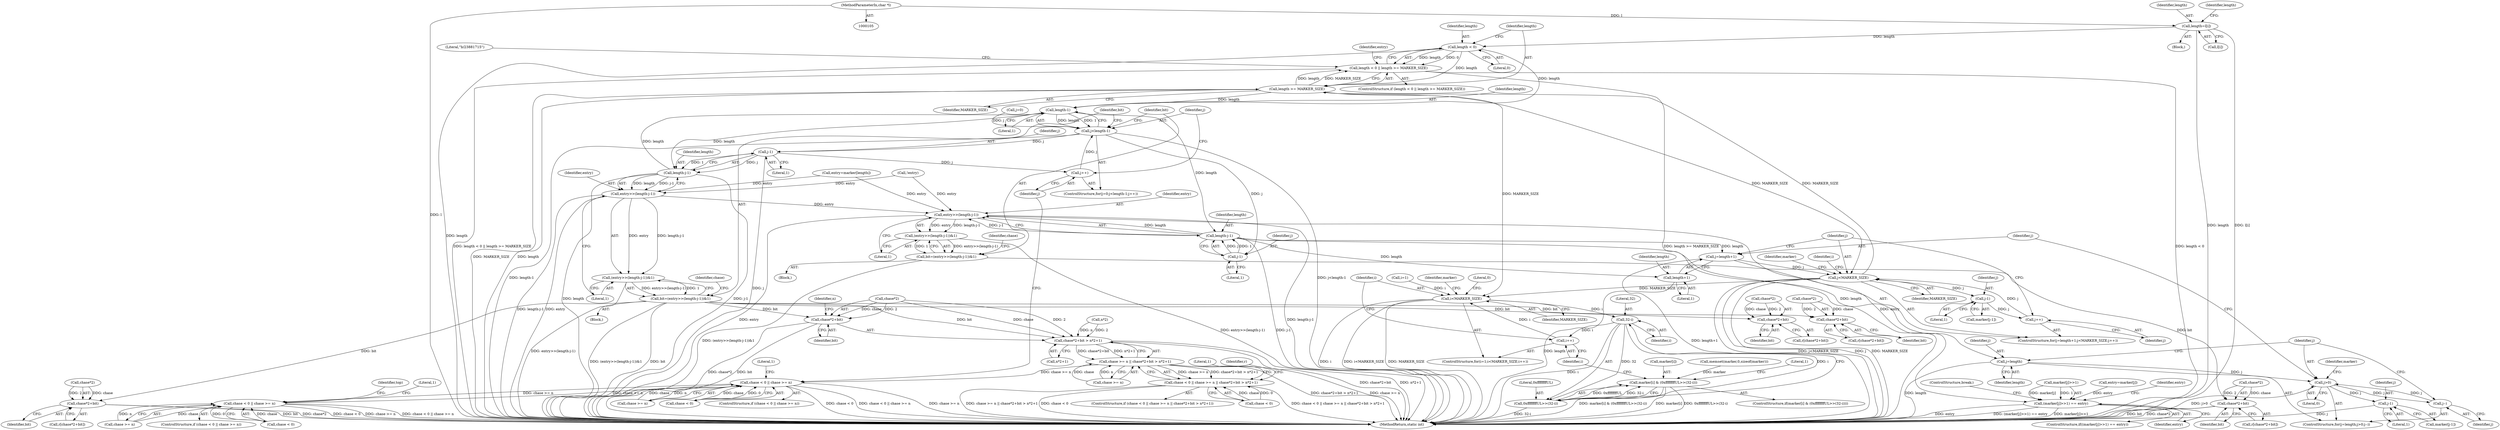 digraph "0_Android_eeb4e45d5683f88488c083ecf142dc89bc3f0b47_0@pointer" {
"1000106" [label="(MethodParameterIn,char *l)"];
"1000159" [label="(Call,length=l[i])"];
"1000169" [label="(Call,length < 0)"];
"1000168" [label="(Call,length < 0 || length >= MARKER_SIZE)"];
"1000172" [label="(Call,length >= MARKER_SIZE)"];
"1000204" [label="(Call,length-1)"];
"1000202" [label="(Call,j<length-1)"];
"1000218" [label="(Call,j-1)"];
"1000207" [label="(Call,j++)"];
"1000216" [label="(Call,length-j-1)"];
"1000214" [label="(Call,entry>>(length-j-1))"];
"1000213" [label="(Call,(entry>>(length-j-1))&1)"];
"1000211" [label="(Call,bit=(entry>>(length-j-1))&1)"];
"1000265" [label="(Call,chase*2+bit > n*2+1)"];
"1000261" [label="(Call,chase >= n || chase*2+bit > n*2+1)"];
"1000257" [label="(Call,chase < 0 || chase >= n || chase*2+bit > n*2+1)"];
"1000306" [label="(Call,chase < 0 || chase >= n)"];
"1000228" [label="(Call,chase < 0 || chase >= n)"];
"1000266" [label="(Call,chase*2+bit)"];
"1000282" [label="(Call,chase*2+bit)"];
"1000290" [label="(Call,chase*2+bit)"];
"1000300" [label="(Call,chase*2+bit)"];
"1000320" [label="(Call,entry>>(length-j-1))"];
"1000319" [label="(Call,(entry>>(length-j-1))&1)"];
"1000317" [label="(Call,bit=(entry>>(length-j-1))&1)"];
"1000347" [label="(Call,chase*2+bit)"];
"1000407" [label="(Call,(marker[j]>>1) == entry)"];
"1000324" [label="(Call,j-1)"];
"1000322" [label="(Call,length-j-1)"];
"1000363" [label="(Call,j=length)"];
"1000366" [label="(Call,j>0)"];
"1000369" [label="(Call,j--)"];
"1000386" [label="(Call,j-1)"];
"1000396" [label="(Call,j=length+1)"];
"1000401" [label="(Call,j<MARKER_SIZE)"];
"1000427" [label="(Call,j-1)"];
"1000404" [label="(Call,j++)"];
"1000444" [label="(Call,i<MARKER_SIZE)"];
"1000456" [label="(Call,32-i)"];
"1000447" [label="(Call,i++)"];
"1000454" [label="(Call,0xffffffffUL>>(32-i))"];
"1000450" [label="(Call,marker[i] & (0xffffffffUL>>(32-i)))"];
"1000398" [label="(Call,length+1)"];
"1000219" [label="(Identifier,j)"];
"1000272" [label="(Call,n*2)"];
"1000321" [label="(Identifier,entry)"];
"1000203" [label="(Identifier,j)"];
"1000221" [label="(Literal,1)"];
"1000168" [label="(Call,length < 0 || length >= MARKER_SIZE)"];
"1000218" [label="(Call,j-1)"];
"1000214" [label="(Call,entry>>(length-j-1))"];
"1000441" [label="(Call,i=1)"];
"1000304" [label="(Identifier,bit)"];
"1000450" [label="(Call,marker[i] & (0xffffffffUL>>(32-i)))"];
"1000397" [label="(Identifier,j)"];
"1000262" [label="(Call,chase >= n)"];
"1000217" [label="(Identifier,length)"];
"1000290" [label="(Call,chase*2+bit)"];
"1000408" [label="(Call,marker[j]>>1)"];
"1000169" [label="(Call,length < 0)"];
"1000170" [label="(Identifier,length)"];
"1000277" [label="(Literal,1)"];
"1000351" [label="(Identifier,bit)"];
"1000428" [label="(Identifier,j)"];
"1000238" [label="(Identifier,top)"];
"1000326" [label="(Literal,1)"];
"1000209" [label="(Block,)"];
"1000407" [label="(Call,(marker[j]>>1) == entry)"];
"1000323" [label="(Identifier,length)"];
"1000398" [label="(Call,length+1)"];
"1000165" [label="(Identifier,length)"];
"1000429" [label="(Literal,1)"];
"1000167" [label="(ControlStructure,if (length < 0 || length >= MARKER_SIZE))"];
"1000415" [label="(Call,entry=marker[j])"];
"1000307" [label="(Call,chase < 0)"];
"1000410" [label="(Identifier,marker)"];
"1000362" [label="(ControlStructure,for(j=length;j>0;j--))"];
"1000370" [label="(Identifier,j)"];
"1000456" [label="(Call,32-i)"];
"1000320" [label="(Call,entry>>(length-j-1))"];
"1000400" [label="(Literal,1)"];
"1000315" [label="(Block,)"];
"1000395" [label="(ControlStructure,for(j=length+1;j<MARKER_SIZE;j++))"];
"1000177" [label="(Literal,\"b/23881715\")"];
"1000212" [label="(Identifier,bit)"];
"1000322" [label="(Call,length-j-1)"];
"1000294" [label="(Identifier,bit)"];
"1000464" [label="(MethodReturn,static int)"];
"1000291" [label="(Call,chase*2)"];
"1000161" [label="(Call,l[i])"];
"1000208" [label="(Identifier,j)"];
"1000446" [label="(Identifier,MARKER_SIZE)"];
"1000401" [label="(Call,j<MARKER_SIZE)"];
"1000220" [label="(Literal,1)"];
"1000330" [label="(Identifier,chase)"];
"1000261" [label="(Call,chase >= n || chase*2+bit > n*2+1)"];
"1000171" [label="(Literal,0)"];
"1000406" [label="(ControlStructure,if((marker[j]>>1) == entry))"];
"1000403" [label="(Identifier,MARKER_SIZE)"];
"1000172" [label="(Call,length >= MARKER_SIZE)"];
"1000451" [label="(Call,marker[i])"];
"1000282" [label="(Call,chase*2+bit)"];
"1000207" [label="(Call,j++)"];
"1000182" [label="(Identifier,entry)"];
"1000348" [label="(Call,chase*2)"];
"1000405" [label="(Identifier,j)"];
"1000106" [label="(MethodParameterIn,char *l)"];
"1000257" [label="(Call,chase < 0 || chase >= n || chase*2+bit > n*2+1)"];
"1000205" [label="(Identifier,length)"];
"1000256" [label="(ControlStructure,if (chase < 0 || chase >= n || chase*2+bit > n*2+1))"];
"1000386" [label="(Call,j-1)"];
"1000452" [label="(Identifier,marker)"];
"1000143" [label="(Call,memset(marker,0,sizeof(marker)))"];
"1000224" [label="(Identifier,chase)"];
"1000425" [label="(Call,marker[j-1])"];
"1000157" [label="(Block,)"];
"1000402" [label="(Identifier,j)"];
"1000365" [label="(Identifier,length)"];
"1000366" [label="(Call,j>0)"];
"1000156" [label="(Identifier,i)"];
"1000454" [label="(Call,0xffffffffUL>>(32-i))"];
"1000327" [label="(Literal,1)"];
"1000384" [label="(Call,marker[j-1])"];
"1000463" [label="(Literal,0)"];
"1000300" [label="(Call,chase*2+bit)"];
"1000206" [label="(Literal,1)"];
"1000416" [label="(Identifier,entry)"];
"1000181" [label="(Call,entry=marker[length])"];
"1000266" [label="(Call,chase*2+bit)"];
"1000305" [label="(ControlStructure,if (chase < 0 || chase >= n))"];
"1000258" [label="(Call,chase < 0)"];
"1000324" [label="(Call,j-1)"];
"1000301" [label="(Call,chase*2)"];
"1000345" [label="(Call,r[chase*2+bit])"];
"1000369" [label="(Call,j--)"];
"1000444" [label="(Call,i<MARKER_SIZE)"];
"1000228" [label="(Call,chase < 0 || chase >= n)"];
"1000325" [label="(Identifier,j)"];
"1000270" [label="(Identifier,bit)"];
"1000271" [label="(Call,n*2+1)"];
"1000318" [label="(Identifier,bit)"];
"1000449" [label="(ControlStructure,if(marker[i] & (0xffffffffUL>>(32-i))))"];
"1000227" [label="(ControlStructure,if (chase < 0 || chase >= n))"];
"1000375" [label="(Identifier,marker)"];
"1000160" [label="(Identifier,length)"];
"1000288" [label="(Call,r[chase*2+bit])"];
"1000404" [label="(Call,j++)"];
"1000461" [label="(Literal,1)"];
"1000199" [label="(Call,j=0)"];
"1000273" [label="(Identifier,n)"];
"1000204" [label="(Call,length-1)"];
"1000236" [label="(Literal,1)"];
"1000174" [label="(Identifier,MARKER_SIZE)"];
"1000215" [label="(Identifier,entry)"];
"1000317" [label="(Call,bit=(entry>>(length-j-1))&1)"];
"1000457" [label="(Literal,32)"];
"1000363" [label="(Call,j=length)"];
"1000193" [label="(Call,!entry)"];
"1000368" [label="(Literal,0)"];
"1000280" [label="(Call,r[chase*2+bit])"];
"1000306" [label="(Call,chase < 0 || chase >= n)"];
"1000440" [label="(ControlStructure,for(i=1;i<MARKER_SIZE;i++))"];
"1000211" [label="(Call,bit=(entry>>(length-j-1))&1)"];
"1000347" [label="(Call,chase*2+bit)"];
"1000413" [label="(Identifier,entry)"];
"1000387" [label="(Identifier,j)"];
"1000458" [label="(Identifier,i)"];
"1000202" [label="(Call,j<length-1)"];
"1000448" [label="(Identifier,i)"];
"1000396" [label="(Call,j=length+1)"];
"1000173" [label="(Identifier,length)"];
"1000213" [label="(Call,(entry>>(length-j-1))&1)"];
"1000229" [label="(Call,chase < 0)"];
"1000367" [label="(Identifier,j)"];
"1000232" [label="(Call,chase >= n)"];
"1000445" [label="(Identifier,i)"];
"1000455" [label="(Literal,0xffffffffUL)"];
"1000399" [label="(Identifier,length)"];
"1000216" [label="(Call,length-j-1)"];
"1000267" [label="(Call,chase*2)"];
"1000432" [label="(ControlStructure,break;)"];
"1000310" [label="(Call,chase >= n)"];
"1000283" [label="(Call,chase*2)"];
"1000159" [label="(Call,length=l[i])"];
"1000447" [label="(Call,i++)"];
"1000314" [label="(Literal,1)"];
"1000427" [label="(Call,j-1)"];
"1000298" [label="(Call,r[chase*2+bit])"];
"1000281" [label="(Identifier,r)"];
"1000286" [label="(Identifier,bit)"];
"1000198" [label="(ControlStructure,for(j=0;j<length-1;j++))"];
"1000265" [label="(Call,chase*2+bit > n*2+1)"];
"1000388" [label="(Literal,1)"];
"1000364" [label="(Identifier,j)"];
"1000319" [label="(Call,(entry>>(length-j-1))&1)"];
"1000106" -> "1000105"  [label="AST: "];
"1000106" -> "1000464"  [label="DDG: l"];
"1000106" -> "1000159"  [label="DDG: l"];
"1000159" -> "1000157"  [label="AST: "];
"1000159" -> "1000161"  [label="CFG: "];
"1000160" -> "1000159"  [label="AST: "];
"1000161" -> "1000159"  [label="AST: "];
"1000165" -> "1000159"  [label="CFG: "];
"1000159" -> "1000464"  [label="DDG: length"];
"1000159" -> "1000464"  [label="DDG: l[i]"];
"1000159" -> "1000169"  [label="DDG: length"];
"1000169" -> "1000168"  [label="AST: "];
"1000169" -> "1000171"  [label="CFG: "];
"1000170" -> "1000169"  [label="AST: "];
"1000171" -> "1000169"  [label="AST: "];
"1000173" -> "1000169"  [label="CFG: "];
"1000168" -> "1000169"  [label="CFG: "];
"1000169" -> "1000464"  [label="DDG: length"];
"1000169" -> "1000168"  [label="DDG: length"];
"1000169" -> "1000168"  [label="DDG: 0"];
"1000169" -> "1000172"  [label="DDG: length"];
"1000169" -> "1000204"  [label="DDG: length"];
"1000168" -> "1000167"  [label="AST: "];
"1000168" -> "1000172"  [label="CFG: "];
"1000172" -> "1000168"  [label="AST: "];
"1000177" -> "1000168"  [label="CFG: "];
"1000182" -> "1000168"  [label="CFG: "];
"1000168" -> "1000464"  [label="DDG: length < 0 || length >= MARKER_SIZE"];
"1000168" -> "1000464"  [label="DDG: length >= MARKER_SIZE"];
"1000168" -> "1000464"  [label="DDG: length < 0"];
"1000172" -> "1000168"  [label="DDG: length"];
"1000172" -> "1000168"  [label="DDG: MARKER_SIZE"];
"1000172" -> "1000174"  [label="CFG: "];
"1000173" -> "1000172"  [label="AST: "];
"1000174" -> "1000172"  [label="AST: "];
"1000172" -> "1000464"  [label="DDG: length"];
"1000172" -> "1000464"  [label="DDG: MARKER_SIZE"];
"1000401" -> "1000172"  [label="DDG: MARKER_SIZE"];
"1000172" -> "1000204"  [label="DDG: length"];
"1000172" -> "1000401"  [label="DDG: MARKER_SIZE"];
"1000172" -> "1000444"  [label="DDG: MARKER_SIZE"];
"1000204" -> "1000202"  [label="AST: "];
"1000204" -> "1000206"  [label="CFG: "];
"1000205" -> "1000204"  [label="AST: "];
"1000206" -> "1000204"  [label="AST: "];
"1000202" -> "1000204"  [label="CFG: "];
"1000204" -> "1000202"  [label="DDG: length"];
"1000204" -> "1000202"  [label="DDG: 1"];
"1000216" -> "1000204"  [label="DDG: length"];
"1000204" -> "1000216"  [label="DDG: length"];
"1000204" -> "1000322"  [label="DDG: length"];
"1000202" -> "1000198"  [label="AST: "];
"1000203" -> "1000202"  [label="AST: "];
"1000212" -> "1000202"  [label="CFG: "];
"1000318" -> "1000202"  [label="CFG: "];
"1000202" -> "1000464"  [label="DDG: j<length-1"];
"1000202" -> "1000464"  [label="DDG: length-1"];
"1000199" -> "1000202"  [label="DDG: j"];
"1000207" -> "1000202"  [label="DDG: j"];
"1000202" -> "1000218"  [label="DDG: j"];
"1000202" -> "1000324"  [label="DDG: j"];
"1000218" -> "1000216"  [label="AST: "];
"1000218" -> "1000220"  [label="CFG: "];
"1000219" -> "1000218"  [label="AST: "];
"1000220" -> "1000218"  [label="AST: "];
"1000216" -> "1000218"  [label="CFG: "];
"1000218" -> "1000464"  [label="DDG: j"];
"1000218" -> "1000207"  [label="DDG: j"];
"1000218" -> "1000216"  [label="DDG: j"];
"1000218" -> "1000216"  [label="DDG: 1"];
"1000207" -> "1000198"  [label="AST: "];
"1000207" -> "1000208"  [label="CFG: "];
"1000208" -> "1000207"  [label="AST: "];
"1000203" -> "1000207"  [label="CFG: "];
"1000216" -> "1000214"  [label="AST: "];
"1000217" -> "1000216"  [label="AST: "];
"1000214" -> "1000216"  [label="CFG: "];
"1000216" -> "1000464"  [label="DDG: length"];
"1000216" -> "1000464"  [label="DDG: j-1"];
"1000216" -> "1000214"  [label="DDG: length"];
"1000216" -> "1000214"  [label="DDG: j-1"];
"1000214" -> "1000213"  [label="AST: "];
"1000215" -> "1000214"  [label="AST: "];
"1000221" -> "1000214"  [label="CFG: "];
"1000214" -> "1000464"  [label="DDG: length-j-1"];
"1000214" -> "1000464"  [label="DDG: entry"];
"1000214" -> "1000213"  [label="DDG: entry"];
"1000214" -> "1000213"  [label="DDG: length-j-1"];
"1000181" -> "1000214"  [label="DDG: entry"];
"1000193" -> "1000214"  [label="DDG: entry"];
"1000214" -> "1000320"  [label="DDG: entry"];
"1000213" -> "1000211"  [label="AST: "];
"1000213" -> "1000221"  [label="CFG: "];
"1000221" -> "1000213"  [label="AST: "];
"1000211" -> "1000213"  [label="CFG: "];
"1000213" -> "1000464"  [label="DDG: entry>>(length-j-1)"];
"1000213" -> "1000211"  [label="DDG: entry>>(length-j-1)"];
"1000213" -> "1000211"  [label="DDG: 1"];
"1000211" -> "1000209"  [label="AST: "];
"1000212" -> "1000211"  [label="AST: "];
"1000224" -> "1000211"  [label="CFG: "];
"1000211" -> "1000464"  [label="DDG: bit"];
"1000211" -> "1000464"  [label="DDG: (entry>>(length-j-1))&1"];
"1000211" -> "1000265"  [label="DDG: bit"];
"1000211" -> "1000266"  [label="DDG: bit"];
"1000211" -> "1000282"  [label="DDG: bit"];
"1000211" -> "1000290"  [label="DDG: bit"];
"1000211" -> "1000300"  [label="DDG: bit"];
"1000265" -> "1000261"  [label="AST: "];
"1000265" -> "1000271"  [label="CFG: "];
"1000266" -> "1000265"  [label="AST: "];
"1000271" -> "1000265"  [label="AST: "];
"1000261" -> "1000265"  [label="CFG: "];
"1000265" -> "1000464"  [label="DDG: chase*2+bit"];
"1000265" -> "1000464"  [label="DDG: n*2+1"];
"1000265" -> "1000261"  [label="DDG: chase*2+bit"];
"1000265" -> "1000261"  [label="DDG: n*2+1"];
"1000267" -> "1000265"  [label="DDG: chase"];
"1000267" -> "1000265"  [label="DDG: 2"];
"1000272" -> "1000265"  [label="DDG: n"];
"1000272" -> "1000265"  [label="DDG: 2"];
"1000261" -> "1000257"  [label="AST: "];
"1000261" -> "1000262"  [label="CFG: "];
"1000262" -> "1000261"  [label="AST: "];
"1000257" -> "1000261"  [label="CFG: "];
"1000261" -> "1000464"  [label="DDG: chase*2+bit > n*2+1"];
"1000261" -> "1000464"  [label="DDG: chase >= n"];
"1000261" -> "1000257"  [label="DDG: chase >= n"];
"1000261" -> "1000257"  [label="DDG: chase*2+bit > n*2+1"];
"1000262" -> "1000261"  [label="DDG: chase"];
"1000262" -> "1000261"  [label="DDG: n"];
"1000261" -> "1000306"  [label="DDG: chase >= n"];
"1000257" -> "1000256"  [label="AST: "];
"1000257" -> "1000258"  [label="CFG: "];
"1000258" -> "1000257"  [label="AST: "];
"1000277" -> "1000257"  [label="CFG: "];
"1000281" -> "1000257"  [label="CFG: "];
"1000257" -> "1000464"  [label="DDG: chase < 0"];
"1000257" -> "1000464"  [label="DDG: chase < 0 || chase >= n || chase*2+bit > n*2+1"];
"1000257" -> "1000464"  [label="DDG: chase >= n || chase*2+bit > n*2+1"];
"1000258" -> "1000257"  [label="DDG: chase"];
"1000258" -> "1000257"  [label="DDG: 0"];
"1000306" -> "1000305"  [label="AST: "];
"1000306" -> "1000307"  [label="CFG: "];
"1000306" -> "1000310"  [label="CFG: "];
"1000307" -> "1000306"  [label="AST: "];
"1000310" -> "1000306"  [label="AST: "];
"1000314" -> "1000306"  [label="CFG: "];
"1000208" -> "1000306"  [label="CFG: "];
"1000306" -> "1000464"  [label="DDG: chase >= n"];
"1000306" -> "1000464"  [label="DDG: chase < 0"];
"1000306" -> "1000464"  [label="DDG: chase < 0 || chase >= n"];
"1000306" -> "1000228"  [label="DDG: chase >= n"];
"1000307" -> "1000306"  [label="DDG: chase"];
"1000307" -> "1000306"  [label="DDG: 0"];
"1000310" -> "1000306"  [label="DDG: chase"];
"1000310" -> "1000306"  [label="DDG: n"];
"1000228" -> "1000306"  [label="DDG: chase >= n"];
"1000228" -> "1000227"  [label="AST: "];
"1000228" -> "1000229"  [label="CFG: "];
"1000228" -> "1000232"  [label="CFG: "];
"1000229" -> "1000228"  [label="AST: "];
"1000232" -> "1000228"  [label="AST: "];
"1000236" -> "1000228"  [label="CFG: "];
"1000238" -> "1000228"  [label="CFG: "];
"1000228" -> "1000464"  [label="DDG: chase < 0 || chase >= n"];
"1000228" -> "1000464"  [label="DDG: chase < 0"];
"1000228" -> "1000464"  [label="DDG: chase >= n"];
"1000229" -> "1000228"  [label="DDG: chase"];
"1000229" -> "1000228"  [label="DDG: 0"];
"1000232" -> "1000228"  [label="DDG: chase"];
"1000232" -> "1000228"  [label="DDG: n"];
"1000266" -> "1000270"  [label="CFG: "];
"1000267" -> "1000266"  [label="AST: "];
"1000270" -> "1000266"  [label="AST: "];
"1000273" -> "1000266"  [label="CFG: "];
"1000266" -> "1000464"  [label="DDG: chase*2"];
"1000266" -> "1000464"  [label="DDG: bit"];
"1000267" -> "1000266"  [label="DDG: chase"];
"1000267" -> "1000266"  [label="DDG: 2"];
"1000282" -> "1000280"  [label="AST: "];
"1000282" -> "1000286"  [label="CFG: "];
"1000283" -> "1000282"  [label="AST: "];
"1000286" -> "1000282"  [label="AST: "];
"1000280" -> "1000282"  [label="CFG: "];
"1000283" -> "1000282"  [label="DDG: chase"];
"1000283" -> "1000282"  [label="DDG: 2"];
"1000290" -> "1000288"  [label="AST: "];
"1000290" -> "1000294"  [label="CFG: "];
"1000291" -> "1000290"  [label="AST: "];
"1000294" -> "1000290"  [label="AST: "];
"1000288" -> "1000290"  [label="CFG: "];
"1000291" -> "1000290"  [label="DDG: chase"];
"1000291" -> "1000290"  [label="DDG: 2"];
"1000300" -> "1000298"  [label="AST: "];
"1000300" -> "1000304"  [label="CFG: "];
"1000301" -> "1000300"  [label="AST: "];
"1000304" -> "1000300"  [label="AST: "];
"1000298" -> "1000300"  [label="CFG: "];
"1000300" -> "1000464"  [label="DDG: bit"];
"1000300" -> "1000464"  [label="DDG: chase*2"];
"1000301" -> "1000300"  [label="DDG: chase"];
"1000301" -> "1000300"  [label="DDG: 2"];
"1000320" -> "1000319"  [label="AST: "];
"1000320" -> "1000322"  [label="CFG: "];
"1000321" -> "1000320"  [label="AST: "];
"1000322" -> "1000320"  [label="AST: "];
"1000327" -> "1000320"  [label="CFG: "];
"1000320" -> "1000464"  [label="DDG: length-j-1"];
"1000320" -> "1000464"  [label="DDG: entry"];
"1000320" -> "1000319"  [label="DDG: entry"];
"1000320" -> "1000319"  [label="DDG: length-j-1"];
"1000181" -> "1000320"  [label="DDG: entry"];
"1000193" -> "1000320"  [label="DDG: entry"];
"1000322" -> "1000320"  [label="DDG: length"];
"1000322" -> "1000320"  [label="DDG: j-1"];
"1000320" -> "1000407"  [label="DDG: entry"];
"1000319" -> "1000317"  [label="AST: "];
"1000319" -> "1000327"  [label="CFG: "];
"1000327" -> "1000319"  [label="AST: "];
"1000317" -> "1000319"  [label="CFG: "];
"1000319" -> "1000464"  [label="DDG: entry>>(length-j-1)"];
"1000319" -> "1000317"  [label="DDG: entry>>(length-j-1)"];
"1000319" -> "1000317"  [label="DDG: 1"];
"1000317" -> "1000315"  [label="AST: "];
"1000318" -> "1000317"  [label="AST: "];
"1000330" -> "1000317"  [label="CFG: "];
"1000317" -> "1000464"  [label="DDG: (entry>>(length-j-1))&1"];
"1000317" -> "1000347"  [label="DDG: bit"];
"1000347" -> "1000345"  [label="AST: "];
"1000347" -> "1000351"  [label="CFG: "];
"1000348" -> "1000347"  [label="AST: "];
"1000351" -> "1000347"  [label="AST: "];
"1000345" -> "1000347"  [label="CFG: "];
"1000347" -> "1000464"  [label="DDG: bit"];
"1000347" -> "1000464"  [label="DDG: chase*2"];
"1000348" -> "1000347"  [label="DDG: chase"];
"1000348" -> "1000347"  [label="DDG: 2"];
"1000407" -> "1000406"  [label="AST: "];
"1000407" -> "1000413"  [label="CFG: "];
"1000408" -> "1000407"  [label="AST: "];
"1000413" -> "1000407"  [label="AST: "];
"1000416" -> "1000407"  [label="CFG: "];
"1000432" -> "1000407"  [label="CFG: "];
"1000407" -> "1000464"  [label="DDG: (marker[j]>>1) == entry"];
"1000407" -> "1000464"  [label="DDG: marker[j]>>1"];
"1000407" -> "1000464"  [label="DDG: entry"];
"1000408" -> "1000407"  [label="DDG: marker[j]"];
"1000408" -> "1000407"  [label="DDG: 1"];
"1000415" -> "1000407"  [label="DDG: entry"];
"1000324" -> "1000322"  [label="AST: "];
"1000324" -> "1000326"  [label="CFG: "];
"1000325" -> "1000324"  [label="AST: "];
"1000326" -> "1000324"  [label="AST: "];
"1000322" -> "1000324"  [label="CFG: "];
"1000324" -> "1000322"  [label="DDG: j"];
"1000324" -> "1000322"  [label="DDG: 1"];
"1000323" -> "1000322"  [label="AST: "];
"1000322" -> "1000464"  [label="DDG: j-1"];
"1000322" -> "1000363"  [label="DDG: length"];
"1000322" -> "1000396"  [label="DDG: length"];
"1000322" -> "1000398"  [label="DDG: length"];
"1000363" -> "1000362"  [label="AST: "];
"1000363" -> "1000365"  [label="CFG: "];
"1000364" -> "1000363"  [label="AST: "];
"1000365" -> "1000363"  [label="AST: "];
"1000367" -> "1000363"  [label="CFG: "];
"1000363" -> "1000464"  [label="DDG: length"];
"1000363" -> "1000366"  [label="DDG: j"];
"1000366" -> "1000362"  [label="AST: "];
"1000366" -> "1000368"  [label="CFG: "];
"1000367" -> "1000366"  [label="AST: "];
"1000368" -> "1000366"  [label="AST: "];
"1000375" -> "1000366"  [label="CFG: "];
"1000397" -> "1000366"  [label="CFG: "];
"1000366" -> "1000464"  [label="DDG: j>0"];
"1000369" -> "1000366"  [label="DDG: j"];
"1000366" -> "1000369"  [label="DDG: j"];
"1000366" -> "1000386"  [label="DDG: j"];
"1000369" -> "1000362"  [label="AST: "];
"1000369" -> "1000370"  [label="CFG: "];
"1000370" -> "1000369"  [label="AST: "];
"1000367" -> "1000369"  [label="CFG: "];
"1000386" -> "1000384"  [label="AST: "];
"1000386" -> "1000388"  [label="CFG: "];
"1000387" -> "1000386"  [label="AST: "];
"1000388" -> "1000386"  [label="AST: "];
"1000384" -> "1000386"  [label="CFG: "];
"1000386" -> "1000464"  [label="DDG: j"];
"1000396" -> "1000395"  [label="AST: "];
"1000396" -> "1000398"  [label="CFG: "];
"1000397" -> "1000396"  [label="AST: "];
"1000398" -> "1000396"  [label="AST: "];
"1000402" -> "1000396"  [label="CFG: "];
"1000396" -> "1000464"  [label="DDG: length+1"];
"1000396" -> "1000401"  [label="DDG: j"];
"1000401" -> "1000395"  [label="AST: "];
"1000401" -> "1000403"  [label="CFG: "];
"1000402" -> "1000401"  [label="AST: "];
"1000403" -> "1000401"  [label="AST: "];
"1000410" -> "1000401"  [label="CFG: "];
"1000156" -> "1000401"  [label="CFG: "];
"1000401" -> "1000464"  [label="DDG: j<MARKER_SIZE"];
"1000401" -> "1000464"  [label="DDG: j"];
"1000401" -> "1000464"  [label="DDG: MARKER_SIZE"];
"1000404" -> "1000401"  [label="DDG: j"];
"1000401" -> "1000427"  [label="DDG: j"];
"1000401" -> "1000444"  [label="DDG: MARKER_SIZE"];
"1000427" -> "1000425"  [label="AST: "];
"1000427" -> "1000429"  [label="CFG: "];
"1000428" -> "1000427"  [label="AST: "];
"1000429" -> "1000427"  [label="AST: "];
"1000425" -> "1000427"  [label="CFG: "];
"1000427" -> "1000404"  [label="DDG: j"];
"1000404" -> "1000395"  [label="AST: "];
"1000404" -> "1000405"  [label="CFG: "];
"1000405" -> "1000404"  [label="AST: "];
"1000402" -> "1000404"  [label="CFG: "];
"1000444" -> "1000440"  [label="AST: "];
"1000444" -> "1000446"  [label="CFG: "];
"1000445" -> "1000444"  [label="AST: "];
"1000446" -> "1000444"  [label="AST: "];
"1000452" -> "1000444"  [label="CFG: "];
"1000463" -> "1000444"  [label="CFG: "];
"1000444" -> "1000464"  [label="DDG: MARKER_SIZE"];
"1000444" -> "1000464"  [label="DDG: i"];
"1000444" -> "1000464"  [label="DDG: i<MARKER_SIZE"];
"1000441" -> "1000444"  [label="DDG: i"];
"1000447" -> "1000444"  [label="DDG: i"];
"1000444" -> "1000456"  [label="DDG: i"];
"1000456" -> "1000454"  [label="AST: "];
"1000456" -> "1000458"  [label="CFG: "];
"1000457" -> "1000456"  [label="AST: "];
"1000458" -> "1000456"  [label="AST: "];
"1000454" -> "1000456"  [label="CFG: "];
"1000456" -> "1000464"  [label="DDG: i"];
"1000456" -> "1000447"  [label="DDG: i"];
"1000456" -> "1000454"  [label="DDG: 32"];
"1000456" -> "1000454"  [label="DDG: i"];
"1000447" -> "1000440"  [label="AST: "];
"1000447" -> "1000448"  [label="CFG: "];
"1000448" -> "1000447"  [label="AST: "];
"1000445" -> "1000447"  [label="CFG: "];
"1000454" -> "1000450"  [label="AST: "];
"1000455" -> "1000454"  [label="AST: "];
"1000450" -> "1000454"  [label="CFG: "];
"1000454" -> "1000464"  [label="DDG: 32-i"];
"1000454" -> "1000450"  [label="DDG: 0xffffffffUL"];
"1000454" -> "1000450"  [label="DDG: 32-i"];
"1000450" -> "1000449"  [label="AST: "];
"1000451" -> "1000450"  [label="AST: "];
"1000461" -> "1000450"  [label="CFG: "];
"1000448" -> "1000450"  [label="CFG: "];
"1000450" -> "1000464"  [label="DDG: marker[i] & (0xffffffffUL>>(32-i))"];
"1000450" -> "1000464"  [label="DDG: marker[i]"];
"1000450" -> "1000464"  [label="DDG: 0xffffffffUL>>(32-i)"];
"1000143" -> "1000450"  [label="DDG: marker"];
"1000398" -> "1000400"  [label="CFG: "];
"1000399" -> "1000398"  [label="AST: "];
"1000400" -> "1000398"  [label="AST: "];
"1000398" -> "1000464"  [label="DDG: length"];
}
